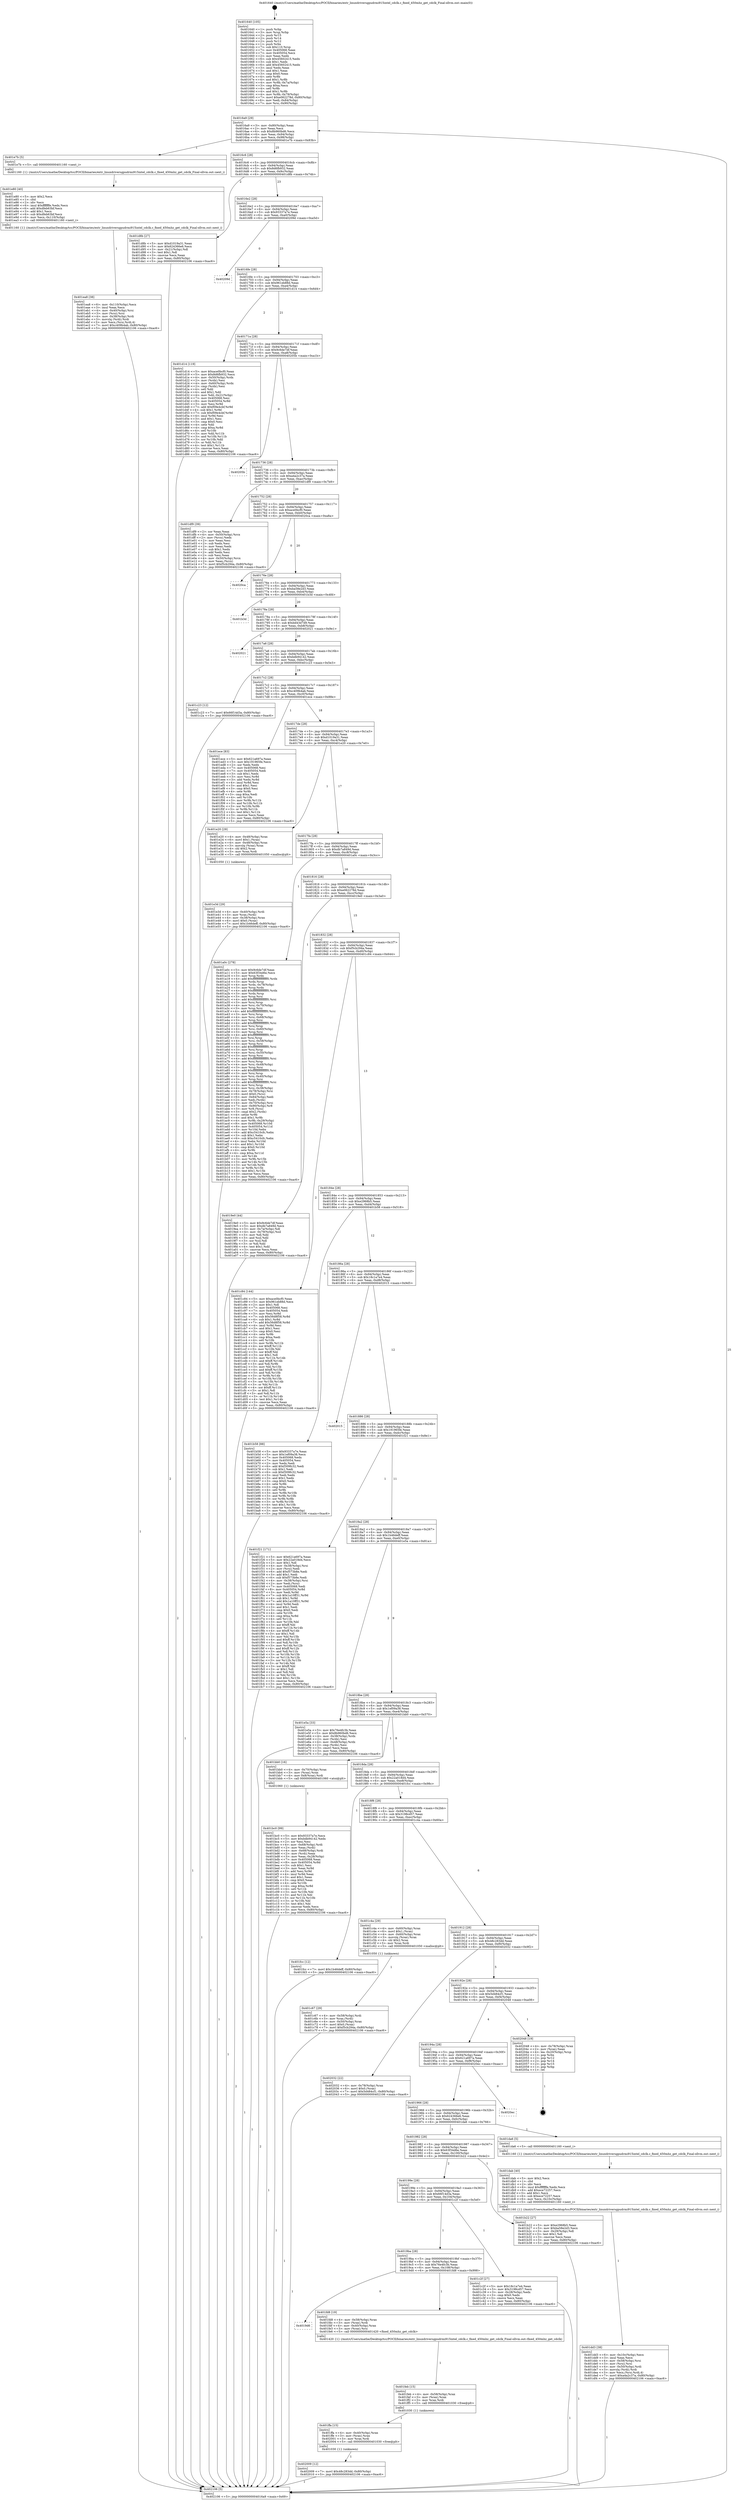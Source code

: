 digraph "0x401640" {
  label = "0x401640 (/mnt/c/Users/mathe/Desktop/tcc/POCII/binaries/extr_linuxdriversgpudrmi915intel_cdclk.c_fixed_450mhz_get_cdclk_Final-ollvm.out::main(0))"
  labelloc = "t"
  node[shape=record]

  Entry [label="",width=0.3,height=0.3,shape=circle,fillcolor=black,style=filled]
  "0x4016a9" [label="{
     0x4016a9 [29]\l
     | [instrs]\l
     &nbsp;&nbsp;0x4016a9 \<+3\>: mov -0x80(%rbp),%eax\l
     &nbsp;&nbsp;0x4016ac \<+2\>: mov %eax,%ecx\l
     &nbsp;&nbsp;0x4016ae \<+6\>: sub $0x8b960bd6,%ecx\l
     &nbsp;&nbsp;0x4016b4 \<+6\>: mov %eax,-0x94(%rbp)\l
     &nbsp;&nbsp;0x4016ba \<+6\>: mov %ecx,-0x98(%rbp)\l
     &nbsp;&nbsp;0x4016c0 \<+6\>: je 0000000000401e7b \<main+0x83b\>\l
  }"]
  "0x401e7b" [label="{
     0x401e7b [5]\l
     | [instrs]\l
     &nbsp;&nbsp;0x401e7b \<+5\>: call 0000000000401160 \<next_i\>\l
     | [calls]\l
     &nbsp;&nbsp;0x401160 \{1\} (/mnt/c/Users/mathe/Desktop/tcc/POCII/binaries/extr_linuxdriversgpudrmi915intel_cdclk.c_fixed_450mhz_get_cdclk_Final-ollvm.out::next_i)\l
  }"]
  "0x4016c6" [label="{
     0x4016c6 [28]\l
     | [instrs]\l
     &nbsp;&nbsp;0x4016c6 \<+5\>: jmp 00000000004016cb \<main+0x8b\>\l
     &nbsp;&nbsp;0x4016cb \<+6\>: mov -0x94(%rbp),%eax\l
     &nbsp;&nbsp;0x4016d1 \<+5\>: sub $0x8d6fb932,%eax\l
     &nbsp;&nbsp;0x4016d6 \<+6\>: mov %eax,-0x9c(%rbp)\l
     &nbsp;&nbsp;0x4016dc \<+6\>: je 0000000000401d8b \<main+0x74b\>\l
  }"]
  Exit [label="",width=0.3,height=0.3,shape=circle,fillcolor=black,style=filled,peripheries=2]
  "0x401d8b" [label="{
     0x401d8b [27]\l
     | [instrs]\l
     &nbsp;&nbsp;0x401d8b \<+5\>: mov $0xd1019a31,%eax\l
     &nbsp;&nbsp;0x401d90 \<+5\>: mov $0x624366e6,%ecx\l
     &nbsp;&nbsp;0x401d95 \<+3\>: mov -0x21(%rbp),%dl\l
     &nbsp;&nbsp;0x401d98 \<+3\>: test $0x1,%dl\l
     &nbsp;&nbsp;0x401d9b \<+3\>: cmovne %ecx,%eax\l
     &nbsp;&nbsp;0x401d9e \<+3\>: mov %eax,-0x80(%rbp)\l
     &nbsp;&nbsp;0x401da1 \<+5\>: jmp 0000000000402106 \<main+0xac6\>\l
  }"]
  "0x4016e2" [label="{
     0x4016e2 [28]\l
     | [instrs]\l
     &nbsp;&nbsp;0x4016e2 \<+5\>: jmp 00000000004016e7 \<main+0xa7\>\l
     &nbsp;&nbsp;0x4016e7 \<+6\>: mov -0x94(%rbp),%eax\l
     &nbsp;&nbsp;0x4016ed \<+5\>: sub $0x93337a7e,%eax\l
     &nbsp;&nbsp;0x4016f2 \<+6\>: mov %eax,-0xa0(%rbp)\l
     &nbsp;&nbsp;0x4016f8 \<+6\>: je 000000000040209d \<main+0xa5d\>\l
  }"]
  "0x402009" [label="{
     0x402009 [12]\l
     | [instrs]\l
     &nbsp;&nbsp;0x402009 \<+7\>: movl $0x48c283dd,-0x80(%rbp)\l
     &nbsp;&nbsp;0x402010 \<+5\>: jmp 0000000000402106 \<main+0xac6\>\l
  }"]
  "0x40209d" [label="{
     0x40209d\l
  }", style=dashed]
  "0x4016fe" [label="{
     0x4016fe [28]\l
     | [instrs]\l
     &nbsp;&nbsp;0x4016fe \<+5\>: jmp 0000000000401703 \<main+0xc3\>\l
     &nbsp;&nbsp;0x401703 \<+6\>: mov -0x94(%rbp),%eax\l
     &nbsp;&nbsp;0x401709 \<+5\>: sub $0x961eb88d,%eax\l
     &nbsp;&nbsp;0x40170e \<+6\>: mov %eax,-0xa4(%rbp)\l
     &nbsp;&nbsp;0x401714 \<+6\>: je 0000000000401d14 \<main+0x6d4\>\l
  }"]
  "0x401ffa" [label="{
     0x401ffa [15]\l
     | [instrs]\l
     &nbsp;&nbsp;0x401ffa \<+4\>: mov -0x40(%rbp),%rax\l
     &nbsp;&nbsp;0x401ffe \<+3\>: mov (%rax),%rax\l
     &nbsp;&nbsp;0x402001 \<+3\>: mov %rax,%rdi\l
     &nbsp;&nbsp;0x402004 \<+5\>: call 0000000000401030 \<free@plt\>\l
     | [calls]\l
     &nbsp;&nbsp;0x401030 \{1\} (unknown)\l
  }"]
  "0x401d14" [label="{
     0x401d14 [119]\l
     | [instrs]\l
     &nbsp;&nbsp;0x401d14 \<+5\>: mov $0xace0bcf0,%eax\l
     &nbsp;&nbsp;0x401d19 \<+5\>: mov $0x8d6fb932,%ecx\l
     &nbsp;&nbsp;0x401d1e \<+4\>: mov -0x50(%rbp),%rdx\l
     &nbsp;&nbsp;0x401d22 \<+2\>: mov (%rdx),%esi\l
     &nbsp;&nbsp;0x401d24 \<+4\>: mov -0x60(%rbp),%rdx\l
     &nbsp;&nbsp;0x401d28 \<+2\>: cmp (%rdx),%esi\l
     &nbsp;&nbsp;0x401d2a \<+4\>: setl %dil\l
     &nbsp;&nbsp;0x401d2e \<+4\>: and $0x1,%dil\l
     &nbsp;&nbsp;0x401d32 \<+4\>: mov %dil,-0x21(%rbp)\l
     &nbsp;&nbsp;0x401d36 \<+7\>: mov 0x405068,%esi\l
     &nbsp;&nbsp;0x401d3d \<+8\>: mov 0x405054,%r8d\l
     &nbsp;&nbsp;0x401d45 \<+3\>: mov %esi,%r9d\l
     &nbsp;&nbsp;0x401d48 \<+7\>: add $0xf09e4cbf,%r9d\l
     &nbsp;&nbsp;0x401d4f \<+4\>: sub $0x1,%r9d\l
     &nbsp;&nbsp;0x401d53 \<+7\>: sub $0xf09e4cbf,%r9d\l
     &nbsp;&nbsp;0x401d5a \<+4\>: imul %r9d,%esi\l
     &nbsp;&nbsp;0x401d5e \<+3\>: and $0x1,%esi\l
     &nbsp;&nbsp;0x401d61 \<+3\>: cmp $0x0,%esi\l
     &nbsp;&nbsp;0x401d64 \<+4\>: sete %dil\l
     &nbsp;&nbsp;0x401d68 \<+4\>: cmp $0xa,%r8d\l
     &nbsp;&nbsp;0x401d6c \<+4\>: setl %r10b\l
     &nbsp;&nbsp;0x401d70 \<+3\>: mov %dil,%r11b\l
     &nbsp;&nbsp;0x401d73 \<+3\>: and %r10b,%r11b\l
     &nbsp;&nbsp;0x401d76 \<+3\>: xor %r10b,%dil\l
     &nbsp;&nbsp;0x401d79 \<+3\>: or %dil,%r11b\l
     &nbsp;&nbsp;0x401d7c \<+4\>: test $0x1,%r11b\l
     &nbsp;&nbsp;0x401d80 \<+3\>: cmovne %ecx,%eax\l
     &nbsp;&nbsp;0x401d83 \<+3\>: mov %eax,-0x80(%rbp)\l
     &nbsp;&nbsp;0x401d86 \<+5\>: jmp 0000000000402106 \<main+0xac6\>\l
  }"]
  "0x40171a" [label="{
     0x40171a [28]\l
     | [instrs]\l
     &nbsp;&nbsp;0x40171a \<+5\>: jmp 000000000040171f \<main+0xdf\>\l
     &nbsp;&nbsp;0x40171f \<+6\>: mov -0x94(%rbp),%eax\l
     &nbsp;&nbsp;0x401725 \<+5\>: sub $0x9c6de7df,%eax\l
     &nbsp;&nbsp;0x40172a \<+6\>: mov %eax,-0xa8(%rbp)\l
     &nbsp;&nbsp;0x401730 \<+6\>: je 000000000040205b \<main+0xa1b\>\l
  }"]
  "0x401feb" [label="{
     0x401feb [15]\l
     | [instrs]\l
     &nbsp;&nbsp;0x401feb \<+4\>: mov -0x58(%rbp),%rax\l
     &nbsp;&nbsp;0x401fef \<+3\>: mov (%rax),%rax\l
     &nbsp;&nbsp;0x401ff2 \<+3\>: mov %rax,%rdi\l
     &nbsp;&nbsp;0x401ff5 \<+5\>: call 0000000000401030 \<free@plt\>\l
     | [calls]\l
     &nbsp;&nbsp;0x401030 \{1\} (unknown)\l
  }"]
  "0x40205b" [label="{
     0x40205b\l
  }", style=dashed]
  "0x401736" [label="{
     0x401736 [28]\l
     | [instrs]\l
     &nbsp;&nbsp;0x401736 \<+5\>: jmp 000000000040173b \<main+0xfb\>\l
     &nbsp;&nbsp;0x40173b \<+6\>: mov -0x94(%rbp),%eax\l
     &nbsp;&nbsp;0x401741 \<+5\>: sub $0xa4a2c37a,%eax\l
     &nbsp;&nbsp;0x401746 \<+6\>: mov %eax,-0xac(%rbp)\l
     &nbsp;&nbsp;0x40174c \<+6\>: je 0000000000401df9 \<main+0x7b9\>\l
  }"]
  "0x4019d6" [label="{
     0x4019d6\l
  }", style=dashed]
  "0x401df9" [label="{
     0x401df9 [39]\l
     | [instrs]\l
     &nbsp;&nbsp;0x401df9 \<+2\>: xor %eax,%eax\l
     &nbsp;&nbsp;0x401dfb \<+4\>: mov -0x50(%rbp),%rcx\l
     &nbsp;&nbsp;0x401dff \<+2\>: mov (%rcx),%edx\l
     &nbsp;&nbsp;0x401e01 \<+2\>: mov %eax,%esi\l
     &nbsp;&nbsp;0x401e03 \<+2\>: sub %edx,%esi\l
     &nbsp;&nbsp;0x401e05 \<+2\>: mov %eax,%edx\l
     &nbsp;&nbsp;0x401e07 \<+3\>: sub $0x1,%edx\l
     &nbsp;&nbsp;0x401e0a \<+2\>: add %edx,%esi\l
     &nbsp;&nbsp;0x401e0c \<+2\>: sub %esi,%eax\l
     &nbsp;&nbsp;0x401e0e \<+4\>: mov -0x50(%rbp),%rcx\l
     &nbsp;&nbsp;0x401e12 \<+2\>: mov %eax,(%rcx)\l
     &nbsp;&nbsp;0x401e14 \<+7\>: movl $0xf5cb294a,-0x80(%rbp)\l
     &nbsp;&nbsp;0x401e1b \<+5\>: jmp 0000000000402106 \<main+0xac6\>\l
  }"]
  "0x401752" [label="{
     0x401752 [28]\l
     | [instrs]\l
     &nbsp;&nbsp;0x401752 \<+5\>: jmp 0000000000401757 \<main+0x117\>\l
     &nbsp;&nbsp;0x401757 \<+6\>: mov -0x94(%rbp),%eax\l
     &nbsp;&nbsp;0x40175d \<+5\>: sub $0xace0bcf0,%eax\l
     &nbsp;&nbsp;0x401762 \<+6\>: mov %eax,-0xb0(%rbp)\l
     &nbsp;&nbsp;0x401768 \<+6\>: je 00000000004020ca \<main+0xa8a\>\l
  }"]
  "0x401fd8" [label="{
     0x401fd8 [19]\l
     | [instrs]\l
     &nbsp;&nbsp;0x401fd8 \<+4\>: mov -0x58(%rbp),%rax\l
     &nbsp;&nbsp;0x401fdc \<+3\>: mov (%rax),%rdi\l
     &nbsp;&nbsp;0x401fdf \<+4\>: mov -0x40(%rbp),%rax\l
     &nbsp;&nbsp;0x401fe3 \<+3\>: mov (%rax),%rsi\l
     &nbsp;&nbsp;0x401fe6 \<+5\>: call 0000000000401420 \<fixed_450mhz_get_cdclk\>\l
     | [calls]\l
     &nbsp;&nbsp;0x401420 \{1\} (/mnt/c/Users/mathe/Desktop/tcc/POCII/binaries/extr_linuxdriversgpudrmi915intel_cdclk.c_fixed_450mhz_get_cdclk_Final-ollvm.out::fixed_450mhz_get_cdclk)\l
  }"]
  "0x4020ca" [label="{
     0x4020ca\l
  }", style=dashed]
  "0x40176e" [label="{
     0x40176e [28]\l
     | [instrs]\l
     &nbsp;&nbsp;0x40176e \<+5\>: jmp 0000000000401773 \<main+0x133\>\l
     &nbsp;&nbsp;0x401773 \<+6\>: mov -0x94(%rbp),%eax\l
     &nbsp;&nbsp;0x401779 \<+5\>: sub $0xba58e2d3,%eax\l
     &nbsp;&nbsp;0x40177e \<+6\>: mov %eax,-0xb4(%rbp)\l
     &nbsp;&nbsp;0x401784 \<+6\>: je 0000000000401b3d \<main+0x4fd\>\l
  }"]
  "0x401ea8" [label="{
     0x401ea8 [38]\l
     | [instrs]\l
     &nbsp;&nbsp;0x401ea8 \<+6\>: mov -0x110(%rbp),%ecx\l
     &nbsp;&nbsp;0x401eae \<+3\>: imul %eax,%ecx\l
     &nbsp;&nbsp;0x401eb1 \<+4\>: mov -0x40(%rbp),%rsi\l
     &nbsp;&nbsp;0x401eb5 \<+3\>: mov (%rsi),%rsi\l
     &nbsp;&nbsp;0x401eb8 \<+4\>: mov -0x38(%rbp),%rdi\l
     &nbsp;&nbsp;0x401ebc \<+3\>: movslq (%rdi),%rdi\l
     &nbsp;&nbsp;0x401ebf \<+3\>: mov %ecx,(%rsi,%rdi,4)\l
     &nbsp;&nbsp;0x401ec2 \<+7\>: movl $0xc409b4ab,-0x80(%rbp)\l
     &nbsp;&nbsp;0x401ec9 \<+5\>: jmp 0000000000402106 \<main+0xac6\>\l
  }"]
  "0x401b3d" [label="{
     0x401b3d\l
  }", style=dashed]
  "0x40178a" [label="{
     0x40178a [28]\l
     | [instrs]\l
     &nbsp;&nbsp;0x40178a \<+5\>: jmp 000000000040178f \<main+0x14f\>\l
     &nbsp;&nbsp;0x40178f \<+6\>: mov -0x94(%rbp),%eax\l
     &nbsp;&nbsp;0x401795 \<+5\>: sub $0xbd43d7d9,%eax\l
     &nbsp;&nbsp;0x40179a \<+6\>: mov %eax,-0xb8(%rbp)\l
     &nbsp;&nbsp;0x4017a0 \<+6\>: je 0000000000402021 \<main+0x9e1\>\l
  }"]
  "0x401e80" [label="{
     0x401e80 [40]\l
     | [instrs]\l
     &nbsp;&nbsp;0x401e80 \<+5\>: mov $0x2,%ecx\l
     &nbsp;&nbsp;0x401e85 \<+1\>: cltd\l
     &nbsp;&nbsp;0x401e86 \<+2\>: idiv %ecx\l
     &nbsp;&nbsp;0x401e88 \<+6\>: imul $0xfffffffe,%edx,%ecx\l
     &nbsp;&nbsp;0x401e8e \<+6\>: add $0xdfeb63bf,%ecx\l
     &nbsp;&nbsp;0x401e94 \<+3\>: add $0x1,%ecx\l
     &nbsp;&nbsp;0x401e97 \<+6\>: sub $0xdfeb63bf,%ecx\l
     &nbsp;&nbsp;0x401e9d \<+6\>: mov %ecx,-0x110(%rbp)\l
     &nbsp;&nbsp;0x401ea3 \<+5\>: call 0000000000401160 \<next_i\>\l
     | [calls]\l
     &nbsp;&nbsp;0x401160 \{1\} (/mnt/c/Users/mathe/Desktop/tcc/POCII/binaries/extr_linuxdriversgpudrmi915intel_cdclk.c_fixed_450mhz_get_cdclk_Final-ollvm.out::next_i)\l
  }"]
  "0x402021" [label="{
     0x402021\l
  }", style=dashed]
  "0x4017a6" [label="{
     0x4017a6 [28]\l
     | [instrs]\l
     &nbsp;&nbsp;0x4017a6 \<+5\>: jmp 00000000004017ab \<main+0x16b\>\l
     &nbsp;&nbsp;0x4017ab \<+6\>: mov -0x94(%rbp),%eax\l
     &nbsp;&nbsp;0x4017b1 \<+5\>: sub $0xbdb94142,%eax\l
     &nbsp;&nbsp;0x4017b6 \<+6\>: mov %eax,-0xbc(%rbp)\l
     &nbsp;&nbsp;0x4017bc \<+6\>: je 0000000000401c23 \<main+0x5e3\>\l
  }"]
  "0x401e3d" [label="{
     0x401e3d [29]\l
     | [instrs]\l
     &nbsp;&nbsp;0x401e3d \<+4\>: mov -0x40(%rbp),%rdi\l
     &nbsp;&nbsp;0x401e41 \<+3\>: mov %rax,(%rdi)\l
     &nbsp;&nbsp;0x401e44 \<+4\>: mov -0x38(%rbp),%rax\l
     &nbsp;&nbsp;0x401e48 \<+6\>: movl $0x0,(%rax)\l
     &nbsp;&nbsp;0x401e4e \<+7\>: movl $0x1b46deff,-0x80(%rbp)\l
     &nbsp;&nbsp;0x401e55 \<+5\>: jmp 0000000000402106 \<main+0xac6\>\l
  }"]
  "0x401c23" [label="{
     0x401c23 [12]\l
     | [instrs]\l
     &nbsp;&nbsp;0x401c23 \<+7\>: movl $0x66f14d3a,-0x80(%rbp)\l
     &nbsp;&nbsp;0x401c2a \<+5\>: jmp 0000000000402106 \<main+0xac6\>\l
  }"]
  "0x4017c2" [label="{
     0x4017c2 [28]\l
     | [instrs]\l
     &nbsp;&nbsp;0x4017c2 \<+5\>: jmp 00000000004017c7 \<main+0x187\>\l
     &nbsp;&nbsp;0x4017c7 \<+6\>: mov -0x94(%rbp),%eax\l
     &nbsp;&nbsp;0x4017cd \<+5\>: sub $0xc409b4ab,%eax\l
     &nbsp;&nbsp;0x4017d2 \<+6\>: mov %eax,-0xc0(%rbp)\l
     &nbsp;&nbsp;0x4017d8 \<+6\>: je 0000000000401ece \<main+0x88e\>\l
  }"]
  "0x401dd3" [label="{
     0x401dd3 [38]\l
     | [instrs]\l
     &nbsp;&nbsp;0x401dd3 \<+6\>: mov -0x10c(%rbp),%ecx\l
     &nbsp;&nbsp;0x401dd9 \<+3\>: imul %eax,%ecx\l
     &nbsp;&nbsp;0x401ddc \<+4\>: mov -0x58(%rbp),%rsi\l
     &nbsp;&nbsp;0x401de0 \<+3\>: mov (%rsi),%rsi\l
     &nbsp;&nbsp;0x401de3 \<+4\>: mov -0x50(%rbp),%rdi\l
     &nbsp;&nbsp;0x401de7 \<+3\>: movslq (%rdi),%rdi\l
     &nbsp;&nbsp;0x401dea \<+3\>: mov %ecx,(%rsi,%rdi,4)\l
     &nbsp;&nbsp;0x401ded \<+7\>: movl $0xa4a2c37a,-0x80(%rbp)\l
     &nbsp;&nbsp;0x401df4 \<+5\>: jmp 0000000000402106 \<main+0xac6\>\l
  }"]
  "0x401ece" [label="{
     0x401ece [83]\l
     | [instrs]\l
     &nbsp;&nbsp;0x401ece \<+5\>: mov $0x621a697a,%eax\l
     &nbsp;&nbsp;0x401ed3 \<+5\>: mov $0x191965fe,%ecx\l
     &nbsp;&nbsp;0x401ed8 \<+2\>: xor %edx,%edx\l
     &nbsp;&nbsp;0x401eda \<+7\>: mov 0x405068,%esi\l
     &nbsp;&nbsp;0x401ee1 \<+7\>: mov 0x405054,%edi\l
     &nbsp;&nbsp;0x401ee8 \<+3\>: sub $0x1,%edx\l
     &nbsp;&nbsp;0x401eeb \<+3\>: mov %esi,%r8d\l
     &nbsp;&nbsp;0x401eee \<+3\>: add %edx,%r8d\l
     &nbsp;&nbsp;0x401ef1 \<+4\>: imul %r8d,%esi\l
     &nbsp;&nbsp;0x401ef5 \<+3\>: and $0x1,%esi\l
     &nbsp;&nbsp;0x401ef8 \<+3\>: cmp $0x0,%esi\l
     &nbsp;&nbsp;0x401efb \<+4\>: sete %r9b\l
     &nbsp;&nbsp;0x401eff \<+3\>: cmp $0xa,%edi\l
     &nbsp;&nbsp;0x401f02 \<+4\>: setl %r10b\l
     &nbsp;&nbsp;0x401f06 \<+3\>: mov %r9b,%r11b\l
     &nbsp;&nbsp;0x401f09 \<+3\>: and %r10b,%r11b\l
     &nbsp;&nbsp;0x401f0c \<+3\>: xor %r10b,%r9b\l
     &nbsp;&nbsp;0x401f0f \<+3\>: or %r9b,%r11b\l
     &nbsp;&nbsp;0x401f12 \<+4\>: test $0x1,%r11b\l
     &nbsp;&nbsp;0x401f16 \<+3\>: cmovne %ecx,%eax\l
     &nbsp;&nbsp;0x401f19 \<+3\>: mov %eax,-0x80(%rbp)\l
     &nbsp;&nbsp;0x401f1c \<+5\>: jmp 0000000000402106 \<main+0xac6\>\l
  }"]
  "0x4017de" [label="{
     0x4017de [28]\l
     | [instrs]\l
     &nbsp;&nbsp;0x4017de \<+5\>: jmp 00000000004017e3 \<main+0x1a3\>\l
     &nbsp;&nbsp;0x4017e3 \<+6\>: mov -0x94(%rbp),%eax\l
     &nbsp;&nbsp;0x4017e9 \<+5\>: sub $0xd1019a31,%eax\l
     &nbsp;&nbsp;0x4017ee \<+6\>: mov %eax,-0xc4(%rbp)\l
     &nbsp;&nbsp;0x4017f4 \<+6\>: je 0000000000401e20 \<main+0x7e0\>\l
  }"]
  "0x401dab" [label="{
     0x401dab [40]\l
     | [instrs]\l
     &nbsp;&nbsp;0x401dab \<+5\>: mov $0x2,%ecx\l
     &nbsp;&nbsp;0x401db0 \<+1\>: cltd\l
     &nbsp;&nbsp;0x401db1 \<+2\>: idiv %ecx\l
     &nbsp;&nbsp;0x401db3 \<+6\>: imul $0xfffffffe,%edx,%ecx\l
     &nbsp;&nbsp;0x401db9 \<+6\>: add $0xece72257,%ecx\l
     &nbsp;&nbsp;0x401dbf \<+3\>: add $0x1,%ecx\l
     &nbsp;&nbsp;0x401dc2 \<+6\>: sub $0xece72257,%ecx\l
     &nbsp;&nbsp;0x401dc8 \<+6\>: mov %ecx,-0x10c(%rbp)\l
     &nbsp;&nbsp;0x401dce \<+5\>: call 0000000000401160 \<next_i\>\l
     | [calls]\l
     &nbsp;&nbsp;0x401160 \{1\} (/mnt/c/Users/mathe/Desktop/tcc/POCII/binaries/extr_linuxdriversgpudrmi915intel_cdclk.c_fixed_450mhz_get_cdclk_Final-ollvm.out::next_i)\l
  }"]
  "0x401e20" [label="{
     0x401e20 [29]\l
     | [instrs]\l
     &nbsp;&nbsp;0x401e20 \<+4\>: mov -0x48(%rbp),%rax\l
     &nbsp;&nbsp;0x401e24 \<+6\>: movl $0x1,(%rax)\l
     &nbsp;&nbsp;0x401e2a \<+4\>: mov -0x48(%rbp),%rax\l
     &nbsp;&nbsp;0x401e2e \<+3\>: movslq (%rax),%rax\l
     &nbsp;&nbsp;0x401e31 \<+4\>: shl $0x2,%rax\l
     &nbsp;&nbsp;0x401e35 \<+3\>: mov %rax,%rdi\l
     &nbsp;&nbsp;0x401e38 \<+5\>: call 0000000000401050 \<malloc@plt\>\l
     | [calls]\l
     &nbsp;&nbsp;0x401050 \{1\} (unknown)\l
  }"]
  "0x4017fa" [label="{
     0x4017fa [28]\l
     | [instrs]\l
     &nbsp;&nbsp;0x4017fa \<+5\>: jmp 00000000004017ff \<main+0x1bf\>\l
     &nbsp;&nbsp;0x4017ff \<+6\>: mov -0x94(%rbp),%eax\l
     &nbsp;&nbsp;0x401805 \<+5\>: sub $0xdb7a849d,%eax\l
     &nbsp;&nbsp;0x40180a \<+6\>: mov %eax,-0xc8(%rbp)\l
     &nbsp;&nbsp;0x401810 \<+6\>: je 0000000000401a0c \<main+0x3cc\>\l
  }"]
  "0x401c67" [label="{
     0x401c67 [29]\l
     | [instrs]\l
     &nbsp;&nbsp;0x401c67 \<+4\>: mov -0x58(%rbp),%rdi\l
     &nbsp;&nbsp;0x401c6b \<+3\>: mov %rax,(%rdi)\l
     &nbsp;&nbsp;0x401c6e \<+4\>: mov -0x50(%rbp),%rax\l
     &nbsp;&nbsp;0x401c72 \<+6\>: movl $0x0,(%rax)\l
     &nbsp;&nbsp;0x401c78 \<+7\>: movl $0xf5cb294a,-0x80(%rbp)\l
     &nbsp;&nbsp;0x401c7f \<+5\>: jmp 0000000000402106 \<main+0xac6\>\l
  }"]
  "0x401a0c" [label="{
     0x401a0c [278]\l
     | [instrs]\l
     &nbsp;&nbsp;0x401a0c \<+5\>: mov $0x9c6de7df,%eax\l
     &nbsp;&nbsp;0x401a11 \<+5\>: mov $0x63f34d6e,%ecx\l
     &nbsp;&nbsp;0x401a16 \<+3\>: mov %rsp,%rdx\l
     &nbsp;&nbsp;0x401a19 \<+4\>: add $0xfffffffffffffff0,%rdx\l
     &nbsp;&nbsp;0x401a1d \<+3\>: mov %rdx,%rsp\l
     &nbsp;&nbsp;0x401a20 \<+4\>: mov %rdx,-0x78(%rbp)\l
     &nbsp;&nbsp;0x401a24 \<+3\>: mov %rsp,%rdx\l
     &nbsp;&nbsp;0x401a27 \<+4\>: add $0xfffffffffffffff0,%rdx\l
     &nbsp;&nbsp;0x401a2b \<+3\>: mov %rdx,%rsp\l
     &nbsp;&nbsp;0x401a2e \<+3\>: mov %rsp,%rsi\l
     &nbsp;&nbsp;0x401a31 \<+4\>: add $0xfffffffffffffff0,%rsi\l
     &nbsp;&nbsp;0x401a35 \<+3\>: mov %rsi,%rsp\l
     &nbsp;&nbsp;0x401a38 \<+4\>: mov %rsi,-0x70(%rbp)\l
     &nbsp;&nbsp;0x401a3c \<+3\>: mov %rsp,%rsi\l
     &nbsp;&nbsp;0x401a3f \<+4\>: add $0xfffffffffffffff0,%rsi\l
     &nbsp;&nbsp;0x401a43 \<+3\>: mov %rsi,%rsp\l
     &nbsp;&nbsp;0x401a46 \<+4\>: mov %rsi,-0x68(%rbp)\l
     &nbsp;&nbsp;0x401a4a \<+3\>: mov %rsp,%rsi\l
     &nbsp;&nbsp;0x401a4d \<+4\>: add $0xfffffffffffffff0,%rsi\l
     &nbsp;&nbsp;0x401a51 \<+3\>: mov %rsi,%rsp\l
     &nbsp;&nbsp;0x401a54 \<+4\>: mov %rsi,-0x60(%rbp)\l
     &nbsp;&nbsp;0x401a58 \<+3\>: mov %rsp,%rsi\l
     &nbsp;&nbsp;0x401a5b \<+4\>: add $0xfffffffffffffff0,%rsi\l
     &nbsp;&nbsp;0x401a5f \<+3\>: mov %rsi,%rsp\l
     &nbsp;&nbsp;0x401a62 \<+4\>: mov %rsi,-0x58(%rbp)\l
     &nbsp;&nbsp;0x401a66 \<+3\>: mov %rsp,%rsi\l
     &nbsp;&nbsp;0x401a69 \<+4\>: add $0xfffffffffffffff0,%rsi\l
     &nbsp;&nbsp;0x401a6d \<+3\>: mov %rsi,%rsp\l
     &nbsp;&nbsp;0x401a70 \<+4\>: mov %rsi,-0x50(%rbp)\l
     &nbsp;&nbsp;0x401a74 \<+3\>: mov %rsp,%rsi\l
     &nbsp;&nbsp;0x401a77 \<+4\>: add $0xfffffffffffffff0,%rsi\l
     &nbsp;&nbsp;0x401a7b \<+3\>: mov %rsi,%rsp\l
     &nbsp;&nbsp;0x401a7e \<+4\>: mov %rsi,-0x48(%rbp)\l
     &nbsp;&nbsp;0x401a82 \<+3\>: mov %rsp,%rsi\l
     &nbsp;&nbsp;0x401a85 \<+4\>: add $0xfffffffffffffff0,%rsi\l
     &nbsp;&nbsp;0x401a89 \<+3\>: mov %rsi,%rsp\l
     &nbsp;&nbsp;0x401a8c \<+4\>: mov %rsi,-0x40(%rbp)\l
     &nbsp;&nbsp;0x401a90 \<+3\>: mov %rsp,%rsi\l
     &nbsp;&nbsp;0x401a93 \<+4\>: add $0xfffffffffffffff0,%rsi\l
     &nbsp;&nbsp;0x401a97 \<+3\>: mov %rsi,%rsp\l
     &nbsp;&nbsp;0x401a9a \<+4\>: mov %rsi,-0x38(%rbp)\l
     &nbsp;&nbsp;0x401a9e \<+4\>: mov -0x78(%rbp),%rsi\l
     &nbsp;&nbsp;0x401aa2 \<+6\>: movl $0x0,(%rsi)\l
     &nbsp;&nbsp;0x401aa8 \<+6\>: mov -0x84(%rbp),%edi\l
     &nbsp;&nbsp;0x401aae \<+2\>: mov %edi,(%rdx)\l
     &nbsp;&nbsp;0x401ab0 \<+4\>: mov -0x70(%rbp),%rsi\l
     &nbsp;&nbsp;0x401ab4 \<+7\>: mov -0x90(%rbp),%r8\l
     &nbsp;&nbsp;0x401abb \<+3\>: mov %r8,(%rsi)\l
     &nbsp;&nbsp;0x401abe \<+3\>: cmpl $0x2,(%rdx)\l
     &nbsp;&nbsp;0x401ac1 \<+4\>: setne %r9b\l
     &nbsp;&nbsp;0x401ac5 \<+4\>: and $0x1,%r9b\l
     &nbsp;&nbsp;0x401ac9 \<+4\>: mov %r9b,-0x29(%rbp)\l
     &nbsp;&nbsp;0x401acd \<+8\>: mov 0x405068,%r10d\l
     &nbsp;&nbsp;0x401ad5 \<+8\>: mov 0x405054,%r11d\l
     &nbsp;&nbsp;0x401add \<+3\>: mov %r10d,%ebx\l
     &nbsp;&nbsp;0x401ae0 \<+6\>: add $0xc5410cfc,%ebx\l
     &nbsp;&nbsp;0x401ae6 \<+3\>: sub $0x1,%ebx\l
     &nbsp;&nbsp;0x401ae9 \<+6\>: sub $0xc5410cfc,%ebx\l
     &nbsp;&nbsp;0x401aef \<+4\>: imul %ebx,%r10d\l
     &nbsp;&nbsp;0x401af3 \<+4\>: and $0x1,%r10d\l
     &nbsp;&nbsp;0x401af7 \<+4\>: cmp $0x0,%r10d\l
     &nbsp;&nbsp;0x401afb \<+4\>: sete %r9b\l
     &nbsp;&nbsp;0x401aff \<+4\>: cmp $0xa,%r11d\l
     &nbsp;&nbsp;0x401b03 \<+4\>: setl %r14b\l
     &nbsp;&nbsp;0x401b07 \<+3\>: mov %r9b,%r15b\l
     &nbsp;&nbsp;0x401b0a \<+3\>: and %r14b,%r15b\l
     &nbsp;&nbsp;0x401b0d \<+3\>: xor %r14b,%r9b\l
     &nbsp;&nbsp;0x401b10 \<+3\>: or %r9b,%r15b\l
     &nbsp;&nbsp;0x401b13 \<+4\>: test $0x1,%r15b\l
     &nbsp;&nbsp;0x401b17 \<+3\>: cmovne %ecx,%eax\l
     &nbsp;&nbsp;0x401b1a \<+3\>: mov %eax,-0x80(%rbp)\l
     &nbsp;&nbsp;0x401b1d \<+5\>: jmp 0000000000402106 \<main+0xac6\>\l
  }"]
  "0x401816" [label="{
     0x401816 [28]\l
     | [instrs]\l
     &nbsp;&nbsp;0x401816 \<+5\>: jmp 000000000040181b \<main+0x1db\>\l
     &nbsp;&nbsp;0x40181b \<+6\>: mov -0x94(%rbp),%eax\l
     &nbsp;&nbsp;0x401821 \<+5\>: sub $0xe062278d,%eax\l
     &nbsp;&nbsp;0x401826 \<+6\>: mov %eax,-0xcc(%rbp)\l
     &nbsp;&nbsp;0x40182c \<+6\>: je 00000000004019e0 \<main+0x3a0\>\l
  }"]
  "0x4019ba" [label="{
     0x4019ba [28]\l
     | [instrs]\l
     &nbsp;&nbsp;0x4019ba \<+5\>: jmp 00000000004019bf \<main+0x37f\>\l
     &nbsp;&nbsp;0x4019bf \<+6\>: mov -0x94(%rbp),%eax\l
     &nbsp;&nbsp;0x4019c5 \<+5\>: sub $0x76e4fc3b,%eax\l
     &nbsp;&nbsp;0x4019ca \<+6\>: mov %eax,-0x108(%rbp)\l
     &nbsp;&nbsp;0x4019d0 \<+6\>: je 0000000000401fd8 \<main+0x998\>\l
  }"]
  "0x4019e0" [label="{
     0x4019e0 [44]\l
     | [instrs]\l
     &nbsp;&nbsp;0x4019e0 \<+5\>: mov $0x9c6de7df,%eax\l
     &nbsp;&nbsp;0x4019e5 \<+5\>: mov $0xdb7a849d,%ecx\l
     &nbsp;&nbsp;0x4019ea \<+3\>: mov -0x7a(%rbp),%dl\l
     &nbsp;&nbsp;0x4019ed \<+4\>: mov -0x79(%rbp),%sil\l
     &nbsp;&nbsp;0x4019f1 \<+3\>: mov %dl,%dil\l
     &nbsp;&nbsp;0x4019f4 \<+3\>: and %sil,%dil\l
     &nbsp;&nbsp;0x4019f7 \<+3\>: xor %sil,%dl\l
     &nbsp;&nbsp;0x4019fa \<+3\>: or %dl,%dil\l
     &nbsp;&nbsp;0x4019fd \<+4\>: test $0x1,%dil\l
     &nbsp;&nbsp;0x401a01 \<+3\>: cmovne %ecx,%eax\l
     &nbsp;&nbsp;0x401a04 \<+3\>: mov %eax,-0x80(%rbp)\l
     &nbsp;&nbsp;0x401a07 \<+5\>: jmp 0000000000402106 \<main+0xac6\>\l
  }"]
  "0x401832" [label="{
     0x401832 [28]\l
     | [instrs]\l
     &nbsp;&nbsp;0x401832 \<+5\>: jmp 0000000000401837 \<main+0x1f7\>\l
     &nbsp;&nbsp;0x401837 \<+6\>: mov -0x94(%rbp),%eax\l
     &nbsp;&nbsp;0x40183d \<+5\>: sub $0xf5cb294a,%eax\l
     &nbsp;&nbsp;0x401842 \<+6\>: mov %eax,-0xd0(%rbp)\l
     &nbsp;&nbsp;0x401848 \<+6\>: je 0000000000401c84 \<main+0x644\>\l
  }"]
  "0x402106" [label="{
     0x402106 [5]\l
     | [instrs]\l
     &nbsp;&nbsp;0x402106 \<+5\>: jmp 00000000004016a9 \<main+0x69\>\l
  }"]
  "0x401640" [label="{
     0x401640 [105]\l
     | [instrs]\l
     &nbsp;&nbsp;0x401640 \<+1\>: push %rbp\l
     &nbsp;&nbsp;0x401641 \<+3\>: mov %rsp,%rbp\l
     &nbsp;&nbsp;0x401644 \<+2\>: push %r15\l
     &nbsp;&nbsp;0x401646 \<+2\>: push %r14\l
     &nbsp;&nbsp;0x401648 \<+2\>: push %r12\l
     &nbsp;&nbsp;0x40164a \<+1\>: push %rbx\l
     &nbsp;&nbsp;0x40164b \<+7\>: sub $0x110,%rsp\l
     &nbsp;&nbsp;0x401652 \<+7\>: mov 0x405068,%eax\l
     &nbsp;&nbsp;0x401659 \<+7\>: mov 0x405054,%ecx\l
     &nbsp;&nbsp;0x401660 \<+2\>: mov %eax,%edx\l
     &nbsp;&nbsp;0x401662 \<+6\>: sub $0x45602415,%edx\l
     &nbsp;&nbsp;0x401668 \<+3\>: sub $0x1,%edx\l
     &nbsp;&nbsp;0x40166b \<+6\>: add $0x45602415,%edx\l
     &nbsp;&nbsp;0x401671 \<+3\>: imul %edx,%eax\l
     &nbsp;&nbsp;0x401674 \<+3\>: and $0x1,%eax\l
     &nbsp;&nbsp;0x401677 \<+3\>: cmp $0x0,%eax\l
     &nbsp;&nbsp;0x40167a \<+4\>: sete %r8b\l
     &nbsp;&nbsp;0x40167e \<+4\>: and $0x1,%r8b\l
     &nbsp;&nbsp;0x401682 \<+4\>: mov %r8b,-0x7a(%rbp)\l
     &nbsp;&nbsp;0x401686 \<+3\>: cmp $0xa,%ecx\l
     &nbsp;&nbsp;0x401689 \<+4\>: setl %r8b\l
     &nbsp;&nbsp;0x40168d \<+4\>: and $0x1,%r8b\l
     &nbsp;&nbsp;0x401691 \<+4\>: mov %r8b,-0x79(%rbp)\l
     &nbsp;&nbsp;0x401695 \<+7\>: movl $0xe062278d,-0x80(%rbp)\l
     &nbsp;&nbsp;0x40169c \<+6\>: mov %edi,-0x84(%rbp)\l
     &nbsp;&nbsp;0x4016a2 \<+7\>: mov %rsi,-0x90(%rbp)\l
  }"]
  "0x401c2f" [label="{
     0x401c2f [27]\l
     | [instrs]\l
     &nbsp;&nbsp;0x401c2f \<+5\>: mov $0x18c1a7e4,%eax\l
     &nbsp;&nbsp;0x401c34 \<+5\>: mov $0x3198cd57,%ecx\l
     &nbsp;&nbsp;0x401c39 \<+3\>: mov -0x28(%rbp),%edx\l
     &nbsp;&nbsp;0x401c3c \<+3\>: cmp $0x0,%edx\l
     &nbsp;&nbsp;0x401c3f \<+3\>: cmove %ecx,%eax\l
     &nbsp;&nbsp;0x401c42 \<+3\>: mov %eax,-0x80(%rbp)\l
     &nbsp;&nbsp;0x401c45 \<+5\>: jmp 0000000000402106 \<main+0xac6\>\l
  }"]
  "0x401bc0" [label="{
     0x401bc0 [99]\l
     | [instrs]\l
     &nbsp;&nbsp;0x401bc0 \<+5\>: mov $0x93337a7e,%ecx\l
     &nbsp;&nbsp;0x401bc5 \<+5\>: mov $0xbdb94142,%edx\l
     &nbsp;&nbsp;0x401bca \<+2\>: xor %esi,%esi\l
     &nbsp;&nbsp;0x401bcc \<+4\>: mov -0x68(%rbp),%rdi\l
     &nbsp;&nbsp;0x401bd0 \<+2\>: mov %eax,(%rdi)\l
     &nbsp;&nbsp;0x401bd2 \<+4\>: mov -0x68(%rbp),%rdi\l
     &nbsp;&nbsp;0x401bd6 \<+2\>: mov (%rdi),%eax\l
     &nbsp;&nbsp;0x401bd8 \<+3\>: mov %eax,-0x28(%rbp)\l
     &nbsp;&nbsp;0x401bdb \<+7\>: mov 0x405068,%eax\l
     &nbsp;&nbsp;0x401be2 \<+8\>: mov 0x405054,%r8d\l
     &nbsp;&nbsp;0x401bea \<+3\>: sub $0x1,%esi\l
     &nbsp;&nbsp;0x401bed \<+3\>: mov %eax,%r9d\l
     &nbsp;&nbsp;0x401bf0 \<+3\>: add %esi,%r9d\l
     &nbsp;&nbsp;0x401bf3 \<+4\>: imul %r9d,%eax\l
     &nbsp;&nbsp;0x401bf7 \<+3\>: and $0x1,%eax\l
     &nbsp;&nbsp;0x401bfa \<+3\>: cmp $0x0,%eax\l
     &nbsp;&nbsp;0x401bfd \<+4\>: sete %r10b\l
     &nbsp;&nbsp;0x401c01 \<+4\>: cmp $0xa,%r8d\l
     &nbsp;&nbsp;0x401c05 \<+4\>: setl %r11b\l
     &nbsp;&nbsp;0x401c09 \<+3\>: mov %r10b,%bl\l
     &nbsp;&nbsp;0x401c0c \<+3\>: and %r11b,%bl\l
     &nbsp;&nbsp;0x401c0f \<+3\>: xor %r11b,%r10b\l
     &nbsp;&nbsp;0x401c12 \<+3\>: or %r10b,%bl\l
     &nbsp;&nbsp;0x401c15 \<+3\>: test $0x1,%bl\l
     &nbsp;&nbsp;0x401c18 \<+3\>: cmovne %edx,%ecx\l
     &nbsp;&nbsp;0x401c1b \<+3\>: mov %ecx,-0x80(%rbp)\l
     &nbsp;&nbsp;0x401c1e \<+5\>: jmp 0000000000402106 \<main+0xac6\>\l
  }"]
  "0x401c84" [label="{
     0x401c84 [144]\l
     | [instrs]\l
     &nbsp;&nbsp;0x401c84 \<+5\>: mov $0xace0bcf0,%eax\l
     &nbsp;&nbsp;0x401c89 \<+5\>: mov $0x961eb88d,%ecx\l
     &nbsp;&nbsp;0x401c8e \<+2\>: mov $0x1,%dl\l
     &nbsp;&nbsp;0x401c90 \<+7\>: mov 0x405068,%esi\l
     &nbsp;&nbsp;0x401c97 \<+7\>: mov 0x405054,%edi\l
     &nbsp;&nbsp;0x401c9e \<+3\>: mov %esi,%r8d\l
     &nbsp;&nbsp;0x401ca1 \<+7\>: sub $0x56d8f58,%r8d\l
     &nbsp;&nbsp;0x401ca8 \<+4\>: sub $0x1,%r8d\l
     &nbsp;&nbsp;0x401cac \<+7\>: add $0x56d8f58,%r8d\l
     &nbsp;&nbsp;0x401cb3 \<+4\>: imul %r8d,%esi\l
     &nbsp;&nbsp;0x401cb7 \<+3\>: and $0x1,%esi\l
     &nbsp;&nbsp;0x401cba \<+3\>: cmp $0x0,%esi\l
     &nbsp;&nbsp;0x401cbd \<+4\>: sete %r9b\l
     &nbsp;&nbsp;0x401cc1 \<+3\>: cmp $0xa,%edi\l
     &nbsp;&nbsp;0x401cc4 \<+4\>: setl %r10b\l
     &nbsp;&nbsp;0x401cc8 \<+3\>: mov %r9b,%r11b\l
     &nbsp;&nbsp;0x401ccb \<+4\>: xor $0xff,%r11b\l
     &nbsp;&nbsp;0x401ccf \<+3\>: mov %r10b,%bl\l
     &nbsp;&nbsp;0x401cd2 \<+3\>: xor $0xff,%bl\l
     &nbsp;&nbsp;0x401cd5 \<+3\>: xor $0x1,%dl\l
     &nbsp;&nbsp;0x401cd8 \<+3\>: mov %r11b,%r14b\l
     &nbsp;&nbsp;0x401cdb \<+4\>: and $0xff,%r14b\l
     &nbsp;&nbsp;0x401cdf \<+3\>: and %dl,%r9b\l
     &nbsp;&nbsp;0x401ce2 \<+3\>: mov %bl,%r15b\l
     &nbsp;&nbsp;0x401ce5 \<+4\>: and $0xff,%r15b\l
     &nbsp;&nbsp;0x401ce9 \<+3\>: and %dl,%r10b\l
     &nbsp;&nbsp;0x401cec \<+3\>: or %r9b,%r14b\l
     &nbsp;&nbsp;0x401cef \<+3\>: or %r10b,%r15b\l
     &nbsp;&nbsp;0x401cf2 \<+3\>: xor %r15b,%r14b\l
     &nbsp;&nbsp;0x401cf5 \<+3\>: or %bl,%r11b\l
     &nbsp;&nbsp;0x401cf8 \<+4\>: xor $0xff,%r11b\l
     &nbsp;&nbsp;0x401cfc \<+3\>: or $0x1,%dl\l
     &nbsp;&nbsp;0x401cff \<+3\>: and %dl,%r11b\l
     &nbsp;&nbsp;0x401d02 \<+3\>: or %r11b,%r14b\l
     &nbsp;&nbsp;0x401d05 \<+4\>: test $0x1,%r14b\l
     &nbsp;&nbsp;0x401d09 \<+3\>: cmovne %ecx,%eax\l
     &nbsp;&nbsp;0x401d0c \<+3\>: mov %eax,-0x80(%rbp)\l
     &nbsp;&nbsp;0x401d0f \<+5\>: jmp 0000000000402106 \<main+0xac6\>\l
  }"]
  "0x40184e" [label="{
     0x40184e [28]\l
     | [instrs]\l
     &nbsp;&nbsp;0x40184e \<+5\>: jmp 0000000000401853 \<main+0x213\>\l
     &nbsp;&nbsp;0x401853 \<+6\>: mov -0x94(%rbp),%eax\l
     &nbsp;&nbsp;0x401859 \<+5\>: sub $0xe2968b5,%eax\l
     &nbsp;&nbsp;0x40185e \<+6\>: mov %eax,-0xd4(%rbp)\l
     &nbsp;&nbsp;0x401864 \<+6\>: je 0000000000401b58 \<main+0x518\>\l
  }"]
  "0x40199e" [label="{
     0x40199e [28]\l
     | [instrs]\l
     &nbsp;&nbsp;0x40199e \<+5\>: jmp 00000000004019a3 \<main+0x363\>\l
     &nbsp;&nbsp;0x4019a3 \<+6\>: mov -0x94(%rbp),%eax\l
     &nbsp;&nbsp;0x4019a9 \<+5\>: sub $0x66f14d3a,%eax\l
     &nbsp;&nbsp;0x4019ae \<+6\>: mov %eax,-0x104(%rbp)\l
     &nbsp;&nbsp;0x4019b4 \<+6\>: je 0000000000401c2f \<main+0x5ef\>\l
  }"]
  "0x401b58" [label="{
     0x401b58 [88]\l
     | [instrs]\l
     &nbsp;&nbsp;0x401b58 \<+5\>: mov $0x93337a7e,%eax\l
     &nbsp;&nbsp;0x401b5d \<+5\>: mov $0x1ef09a38,%ecx\l
     &nbsp;&nbsp;0x401b62 \<+7\>: mov 0x405068,%edx\l
     &nbsp;&nbsp;0x401b69 \<+7\>: mov 0x405054,%esi\l
     &nbsp;&nbsp;0x401b70 \<+2\>: mov %edx,%edi\l
     &nbsp;&nbsp;0x401b72 \<+6\>: add $0xf309fc32,%edi\l
     &nbsp;&nbsp;0x401b78 \<+3\>: sub $0x1,%edi\l
     &nbsp;&nbsp;0x401b7b \<+6\>: sub $0xf309fc32,%edi\l
     &nbsp;&nbsp;0x401b81 \<+3\>: imul %edi,%edx\l
     &nbsp;&nbsp;0x401b84 \<+3\>: and $0x1,%edx\l
     &nbsp;&nbsp;0x401b87 \<+3\>: cmp $0x0,%edx\l
     &nbsp;&nbsp;0x401b8a \<+4\>: sete %r8b\l
     &nbsp;&nbsp;0x401b8e \<+3\>: cmp $0xa,%esi\l
     &nbsp;&nbsp;0x401b91 \<+4\>: setl %r9b\l
     &nbsp;&nbsp;0x401b95 \<+3\>: mov %r8b,%r10b\l
     &nbsp;&nbsp;0x401b98 \<+3\>: and %r9b,%r10b\l
     &nbsp;&nbsp;0x401b9b \<+3\>: xor %r9b,%r8b\l
     &nbsp;&nbsp;0x401b9e \<+3\>: or %r8b,%r10b\l
     &nbsp;&nbsp;0x401ba1 \<+4\>: test $0x1,%r10b\l
     &nbsp;&nbsp;0x401ba5 \<+3\>: cmovne %ecx,%eax\l
     &nbsp;&nbsp;0x401ba8 \<+3\>: mov %eax,-0x80(%rbp)\l
     &nbsp;&nbsp;0x401bab \<+5\>: jmp 0000000000402106 \<main+0xac6\>\l
  }"]
  "0x40186a" [label="{
     0x40186a [28]\l
     | [instrs]\l
     &nbsp;&nbsp;0x40186a \<+5\>: jmp 000000000040186f \<main+0x22f\>\l
     &nbsp;&nbsp;0x40186f \<+6\>: mov -0x94(%rbp),%eax\l
     &nbsp;&nbsp;0x401875 \<+5\>: sub $0x18c1a7e4,%eax\l
     &nbsp;&nbsp;0x40187a \<+6\>: mov %eax,-0xd8(%rbp)\l
     &nbsp;&nbsp;0x401880 \<+6\>: je 0000000000402015 \<main+0x9d5\>\l
  }"]
  "0x401b22" [label="{
     0x401b22 [27]\l
     | [instrs]\l
     &nbsp;&nbsp;0x401b22 \<+5\>: mov $0xe2968b5,%eax\l
     &nbsp;&nbsp;0x401b27 \<+5\>: mov $0xba58e2d3,%ecx\l
     &nbsp;&nbsp;0x401b2c \<+3\>: mov -0x29(%rbp),%dl\l
     &nbsp;&nbsp;0x401b2f \<+3\>: test $0x1,%dl\l
     &nbsp;&nbsp;0x401b32 \<+3\>: cmovne %ecx,%eax\l
     &nbsp;&nbsp;0x401b35 \<+3\>: mov %eax,-0x80(%rbp)\l
     &nbsp;&nbsp;0x401b38 \<+5\>: jmp 0000000000402106 \<main+0xac6\>\l
  }"]
  "0x402015" [label="{
     0x402015\l
  }", style=dashed]
  "0x401886" [label="{
     0x401886 [28]\l
     | [instrs]\l
     &nbsp;&nbsp;0x401886 \<+5\>: jmp 000000000040188b \<main+0x24b\>\l
     &nbsp;&nbsp;0x40188b \<+6\>: mov -0x94(%rbp),%eax\l
     &nbsp;&nbsp;0x401891 \<+5\>: sub $0x191965fe,%eax\l
     &nbsp;&nbsp;0x401896 \<+6\>: mov %eax,-0xdc(%rbp)\l
     &nbsp;&nbsp;0x40189c \<+6\>: je 0000000000401f21 \<main+0x8e1\>\l
  }"]
  "0x401982" [label="{
     0x401982 [28]\l
     | [instrs]\l
     &nbsp;&nbsp;0x401982 \<+5\>: jmp 0000000000401987 \<main+0x347\>\l
     &nbsp;&nbsp;0x401987 \<+6\>: mov -0x94(%rbp),%eax\l
     &nbsp;&nbsp;0x40198d \<+5\>: sub $0x63f34d6e,%eax\l
     &nbsp;&nbsp;0x401992 \<+6\>: mov %eax,-0x100(%rbp)\l
     &nbsp;&nbsp;0x401998 \<+6\>: je 0000000000401b22 \<main+0x4e2\>\l
  }"]
  "0x401f21" [label="{
     0x401f21 [171]\l
     | [instrs]\l
     &nbsp;&nbsp;0x401f21 \<+5\>: mov $0x621a697a,%eax\l
     &nbsp;&nbsp;0x401f26 \<+5\>: mov $0x22a018d4,%ecx\l
     &nbsp;&nbsp;0x401f2b \<+2\>: mov $0x1,%dl\l
     &nbsp;&nbsp;0x401f2d \<+4\>: mov -0x38(%rbp),%rsi\l
     &nbsp;&nbsp;0x401f31 \<+2\>: mov (%rsi),%edi\l
     &nbsp;&nbsp;0x401f33 \<+6\>: add $0xf573b8e,%edi\l
     &nbsp;&nbsp;0x401f39 \<+3\>: add $0x1,%edi\l
     &nbsp;&nbsp;0x401f3c \<+6\>: sub $0xf573b8e,%edi\l
     &nbsp;&nbsp;0x401f42 \<+4\>: mov -0x38(%rbp),%rsi\l
     &nbsp;&nbsp;0x401f46 \<+2\>: mov %edi,(%rsi)\l
     &nbsp;&nbsp;0x401f48 \<+7\>: mov 0x405068,%edi\l
     &nbsp;&nbsp;0x401f4f \<+8\>: mov 0x405054,%r8d\l
     &nbsp;&nbsp;0x401f57 \<+3\>: mov %edi,%r9d\l
     &nbsp;&nbsp;0x401f5a \<+7\>: sub $0x1a10ff31,%r9d\l
     &nbsp;&nbsp;0x401f61 \<+4\>: sub $0x1,%r9d\l
     &nbsp;&nbsp;0x401f65 \<+7\>: add $0x1a10ff31,%r9d\l
     &nbsp;&nbsp;0x401f6c \<+4\>: imul %r9d,%edi\l
     &nbsp;&nbsp;0x401f70 \<+3\>: and $0x1,%edi\l
     &nbsp;&nbsp;0x401f73 \<+3\>: cmp $0x0,%edi\l
     &nbsp;&nbsp;0x401f76 \<+4\>: sete %r10b\l
     &nbsp;&nbsp;0x401f7a \<+4\>: cmp $0xa,%r8d\l
     &nbsp;&nbsp;0x401f7e \<+4\>: setl %r11b\l
     &nbsp;&nbsp;0x401f82 \<+3\>: mov %r10b,%bl\l
     &nbsp;&nbsp;0x401f85 \<+3\>: xor $0xff,%bl\l
     &nbsp;&nbsp;0x401f88 \<+3\>: mov %r11b,%r14b\l
     &nbsp;&nbsp;0x401f8b \<+4\>: xor $0xff,%r14b\l
     &nbsp;&nbsp;0x401f8f \<+3\>: xor $0x1,%dl\l
     &nbsp;&nbsp;0x401f92 \<+3\>: mov %bl,%r15b\l
     &nbsp;&nbsp;0x401f95 \<+4\>: and $0xff,%r15b\l
     &nbsp;&nbsp;0x401f99 \<+3\>: and %dl,%r10b\l
     &nbsp;&nbsp;0x401f9c \<+3\>: mov %r14b,%r12b\l
     &nbsp;&nbsp;0x401f9f \<+4\>: and $0xff,%r12b\l
     &nbsp;&nbsp;0x401fa3 \<+3\>: and %dl,%r11b\l
     &nbsp;&nbsp;0x401fa6 \<+3\>: or %r10b,%r15b\l
     &nbsp;&nbsp;0x401fa9 \<+3\>: or %r11b,%r12b\l
     &nbsp;&nbsp;0x401fac \<+3\>: xor %r12b,%r15b\l
     &nbsp;&nbsp;0x401faf \<+3\>: or %r14b,%bl\l
     &nbsp;&nbsp;0x401fb2 \<+3\>: xor $0xff,%bl\l
     &nbsp;&nbsp;0x401fb5 \<+3\>: or $0x1,%dl\l
     &nbsp;&nbsp;0x401fb8 \<+2\>: and %dl,%bl\l
     &nbsp;&nbsp;0x401fba \<+3\>: or %bl,%r15b\l
     &nbsp;&nbsp;0x401fbd \<+4\>: test $0x1,%r15b\l
     &nbsp;&nbsp;0x401fc1 \<+3\>: cmovne %ecx,%eax\l
     &nbsp;&nbsp;0x401fc4 \<+3\>: mov %eax,-0x80(%rbp)\l
     &nbsp;&nbsp;0x401fc7 \<+5\>: jmp 0000000000402106 \<main+0xac6\>\l
  }"]
  "0x4018a2" [label="{
     0x4018a2 [28]\l
     | [instrs]\l
     &nbsp;&nbsp;0x4018a2 \<+5\>: jmp 00000000004018a7 \<main+0x267\>\l
     &nbsp;&nbsp;0x4018a7 \<+6\>: mov -0x94(%rbp),%eax\l
     &nbsp;&nbsp;0x4018ad \<+5\>: sub $0x1b46deff,%eax\l
     &nbsp;&nbsp;0x4018b2 \<+6\>: mov %eax,-0xe0(%rbp)\l
     &nbsp;&nbsp;0x4018b8 \<+6\>: je 0000000000401e5a \<main+0x81a\>\l
  }"]
  "0x401da6" [label="{
     0x401da6 [5]\l
     | [instrs]\l
     &nbsp;&nbsp;0x401da6 \<+5\>: call 0000000000401160 \<next_i\>\l
     | [calls]\l
     &nbsp;&nbsp;0x401160 \{1\} (/mnt/c/Users/mathe/Desktop/tcc/POCII/binaries/extr_linuxdriversgpudrmi915intel_cdclk.c_fixed_450mhz_get_cdclk_Final-ollvm.out::next_i)\l
  }"]
  "0x401e5a" [label="{
     0x401e5a [33]\l
     | [instrs]\l
     &nbsp;&nbsp;0x401e5a \<+5\>: mov $0x76e4fc3b,%eax\l
     &nbsp;&nbsp;0x401e5f \<+5\>: mov $0x8b960bd6,%ecx\l
     &nbsp;&nbsp;0x401e64 \<+4\>: mov -0x38(%rbp),%rdx\l
     &nbsp;&nbsp;0x401e68 \<+2\>: mov (%rdx),%esi\l
     &nbsp;&nbsp;0x401e6a \<+4\>: mov -0x48(%rbp),%rdx\l
     &nbsp;&nbsp;0x401e6e \<+2\>: cmp (%rdx),%esi\l
     &nbsp;&nbsp;0x401e70 \<+3\>: cmovl %ecx,%eax\l
     &nbsp;&nbsp;0x401e73 \<+3\>: mov %eax,-0x80(%rbp)\l
     &nbsp;&nbsp;0x401e76 \<+5\>: jmp 0000000000402106 \<main+0xac6\>\l
  }"]
  "0x4018be" [label="{
     0x4018be [28]\l
     | [instrs]\l
     &nbsp;&nbsp;0x4018be \<+5\>: jmp 00000000004018c3 \<main+0x283\>\l
     &nbsp;&nbsp;0x4018c3 \<+6\>: mov -0x94(%rbp),%eax\l
     &nbsp;&nbsp;0x4018c9 \<+5\>: sub $0x1ef09a38,%eax\l
     &nbsp;&nbsp;0x4018ce \<+6\>: mov %eax,-0xe4(%rbp)\l
     &nbsp;&nbsp;0x4018d4 \<+6\>: je 0000000000401bb0 \<main+0x570\>\l
  }"]
  "0x401966" [label="{
     0x401966 [28]\l
     | [instrs]\l
     &nbsp;&nbsp;0x401966 \<+5\>: jmp 000000000040196b \<main+0x32b\>\l
     &nbsp;&nbsp;0x40196b \<+6\>: mov -0x94(%rbp),%eax\l
     &nbsp;&nbsp;0x401971 \<+5\>: sub $0x624366e6,%eax\l
     &nbsp;&nbsp;0x401976 \<+6\>: mov %eax,-0xfc(%rbp)\l
     &nbsp;&nbsp;0x40197c \<+6\>: je 0000000000401da6 \<main+0x766\>\l
  }"]
  "0x401bb0" [label="{
     0x401bb0 [16]\l
     | [instrs]\l
     &nbsp;&nbsp;0x401bb0 \<+4\>: mov -0x70(%rbp),%rax\l
     &nbsp;&nbsp;0x401bb4 \<+3\>: mov (%rax),%rax\l
     &nbsp;&nbsp;0x401bb7 \<+4\>: mov 0x8(%rax),%rdi\l
     &nbsp;&nbsp;0x401bbb \<+5\>: call 0000000000401060 \<atoi@plt\>\l
     | [calls]\l
     &nbsp;&nbsp;0x401060 \{1\} (unknown)\l
  }"]
  "0x4018da" [label="{
     0x4018da [28]\l
     | [instrs]\l
     &nbsp;&nbsp;0x4018da \<+5\>: jmp 00000000004018df \<main+0x29f\>\l
     &nbsp;&nbsp;0x4018df \<+6\>: mov -0x94(%rbp),%eax\l
     &nbsp;&nbsp;0x4018e5 \<+5\>: sub $0x22a018d4,%eax\l
     &nbsp;&nbsp;0x4018ea \<+6\>: mov %eax,-0xe8(%rbp)\l
     &nbsp;&nbsp;0x4018f0 \<+6\>: je 0000000000401fcc \<main+0x98c\>\l
  }"]
  "0x4020ec" [label="{
     0x4020ec\l
  }", style=dashed]
  "0x401fcc" [label="{
     0x401fcc [12]\l
     | [instrs]\l
     &nbsp;&nbsp;0x401fcc \<+7\>: movl $0x1b46deff,-0x80(%rbp)\l
     &nbsp;&nbsp;0x401fd3 \<+5\>: jmp 0000000000402106 \<main+0xac6\>\l
  }"]
  "0x4018f6" [label="{
     0x4018f6 [28]\l
     | [instrs]\l
     &nbsp;&nbsp;0x4018f6 \<+5\>: jmp 00000000004018fb \<main+0x2bb\>\l
     &nbsp;&nbsp;0x4018fb \<+6\>: mov -0x94(%rbp),%eax\l
     &nbsp;&nbsp;0x401901 \<+5\>: sub $0x3198cd57,%eax\l
     &nbsp;&nbsp;0x401906 \<+6\>: mov %eax,-0xec(%rbp)\l
     &nbsp;&nbsp;0x40190c \<+6\>: je 0000000000401c4a \<main+0x60a\>\l
  }"]
  "0x40194a" [label="{
     0x40194a [28]\l
     | [instrs]\l
     &nbsp;&nbsp;0x40194a \<+5\>: jmp 000000000040194f \<main+0x30f\>\l
     &nbsp;&nbsp;0x40194f \<+6\>: mov -0x94(%rbp),%eax\l
     &nbsp;&nbsp;0x401955 \<+5\>: sub $0x621a697a,%eax\l
     &nbsp;&nbsp;0x40195a \<+6\>: mov %eax,-0xf8(%rbp)\l
     &nbsp;&nbsp;0x401960 \<+6\>: je 00000000004020ec \<main+0xaac\>\l
  }"]
  "0x401c4a" [label="{
     0x401c4a [29]\l
     | [instrs]\l
     &nbsp;&nbsp;0x401c4a \<+4\>: mov -0x60(%rbp),%rax\l
     &nbsp;&nbsp;0x401c4e \<+6\>: movl $0x1,(%rax)\l
     &nbsp;&nbsp;0x401c54 \<+4\>: mov -0x60(%rbp),%rax\l
     &nbsp;&nbsp;0x401c58 \<+3\>: movslq (%rax),%rax\l
     &nbsp;&nbsp;0x401c5b \<+4\>: shl $0x2,%rax\l
     &nbsp;&nbsp;0x401c5f \<+3\>: mov %rax,%rdi\l
     &nbsp;&nbsp;0x401c62 \<+5\>: call 0000000000401050 \<malloc@plt\>\l
     | [calls]\l
     &nbsp;&nbsp;0x401050 \{1\} (unknown)\l
  }"]
  "0x401912" [label="{
     0x401912 [28]\l
     | [instrs]\l
     &nbsp;&nbsp;0x401912 \<+5\>: jmp 0000000000401917 \<main+0x2d7\>\l
     &nbsp;&nbsp;0x401917 \<+6\>: mov -0x94(%rbp),%eax\l
     &nbsp;&nbsp;0x40191d \<+5\>: sub $0x48c283dd,%eax\l
     &nbsp;&nbsp;0x401922 \<+6\>: mov %eax,-0xf0(%rbp)\l
     &nbsp;&nbsp;0x401928 \<+6\>: je 0000000000402032 \<main+0x9f2\>\l
  }"]
  "0x402048" [label="{
     0x402048 [19]\l
     | [instrs]\l
     &nbsp;&nbsp;0x402048 \<+4\>: mov -0x78(%rbp),%rax\l
     &nbsp;&nbsp;0x40204c \<+2\>: mov (%rax),%eax\l
     &nbsp;&nbsp;0x40204e \<+4\>: lea -0x20(%rbp),%rsp\l
     &nbsp;&nbsp;0x402052 \<+1\>: pop %rbx\l
     &nbsp;&nbsp;0x402053 \<+2\>: pop %r12\l
     &nbsp;&nbsp;0x402055 \<+2\>: pop %r14\l
     &nbsp;&nbsp;0x402057 \<+2\>: pop %r15\l
     &nbsp;&nbsp;0x402059 \<+1\>: pop %rbp\l
     &nbsp;&nbsp;0x40205a \<+1\>: ret\l
  }"]
  "0x402032" [label="{
     0x402032 [22]\l
     | [instrs]\l
     &nbsp;&nbsp;0x402032 \<+4\>: mov -0x78(%rbp),%rax\l
     &nbsp;&nbsp;0x402036 \<+6\>: movl $0x0,(%rax)\l
     &nbsp;&nbsp;0x40203c \<+7\>: movl $0x5d484cf1,-0x80(%rbp)\l
     &nbsp;&nbsp;0x402043 \<+5\>: jmp 0000000000402106 \<main+0xac6\>\l
  }"]
  "0x40192e" [label="{
     0x40192e [28]\l
     | [instrs]\l
     &nbsp;&nbsp;0x40192e \<+5\>: jmp 0000000000401933 \<main+0x2f3\>\l
     &nbsp;&nbsp;0x401933 \<+6\>: mov -0x94(%rbp),%eax\l
     &nbsp;&nbsp;0x401939 \<+5\>: sub $0x5d484cf1,%eax\l
     &nbsp;&nbsp;0x40193e \<+6\>: mov %eax,-0xf4(%rbp)\l
     &nbsp;&nbsp;0x401944 \<+6\>: je 0000000000402048 \<main+0xa08\>\l
  }"]
  Entry -> "0x401640" [label=" 1"]
  "0x4016a9" -> "0x401e7b" [label=" 1"]
  "0x4016a9" -> "0x4016c6" [label=" 25"]
  "0x402048" -> Exit [label=" 1"]
  "0x4016c6" -> "0x401d8b" [label=" 2"]
  "0x4016c6" -> "0x4016e2" [label=" 23"]
  "0x402032" -> "0x402106" [label=" 1"]
  "0x4016e2" -> "0x40209d" [label=" 0"]
  "0x4016e2" -> "0x4016fe" [label=" 23"]
  "0x402009" -> "0x402106" [label=" 1"]
  "0x4016fe" -> "0x401d14" [label=" 2"]
  "0x4016fe" -> "0x40171a" [label=" 21"]
  "0x401ffa" -> "0x402009" [label=" 1"]
  "0x40171a" -> "0x40205b" [label=" 0"]
  "0x40171a" -> "0x401736" [label=" 21"]
  "0x401feb" -> "0x401ffa" [label=" 1"]
  "0x401736" -> "0x401df9" [label=" 1"]
  "0x401736" -> "0x401752" [label=" 20"]
  "0x401fd8" -> "0x401feb" [label=" 1"]
  "0x401752" -> "0x4020ca" [label=" 0"]
  "0x401752" -> "0x40176e" [label=" 20"]
  "0x4019ba" -> "0x4019d6" [label=" 0"]
  "0x40176e" -> "0x401b3d" [label=" 0"]
  "0x40176e" -> "0x40178a" [label=" 20"]
  "0x4019ba" -> "0x401fd8" [label=" 1"]
  "0x40178a" -> "0x402021" [label=" 0"]
  "0x40178a" -> "0x4017a6" [label=" 20"]
  "0x401fcc" -> "0x402106" [label=" 1"]
  "0x4017a6" -> "0x401c23" [label=" 1"]
  "0x4017a6" -> "0x4017c2" [label=" 19"]
  "0x401f21" -> "0x402106" [label=" 1"]
  "0x4017c2" -> "0x401ece" [label=" 1"]
  "0x4017c2" -> "0x4017de" [label=" 18"]
  "0x401ece" -> "0x402106" [label=" 1"]
  "0x4017de" -> "0x401e20" [label=" 1"]
  "0x4017de" -> "0x4017fa" [label=" 17"]
  "0x401ea8" -> "0x402106" [label=" 1"]
  "0x4017fa" -> "0x401a0c" [label=" 1"]
  "0x4017fa" -> "0x401816" [label=" 16"]
  "0x401e80" -> "0x401ea8" [label=" 1"]
  "0x401816" -> "0x4019e0" [label=" 1"]
  "0x401816" -> "0x401832" [label=" 15"]
  "0x4019e0" -> "0x402106" [label=" 1"]
  "0x401640" -> "0x4016a9" [label=" 1"]
  "0x402106" -> "0x4016a9" [label=" 25"]
  "0x401e7b" -> "0x401e80" [label=" 1"]
  "0x401a0c" -> "0x402106" [label=" 1"]
  "0x401e5a" -> "0x402106" [label=" 2"]
  "0x401832" -> "0x401c84" [label=" 2"]
  "0x401832" -> "0x40184e" [label=" 13"]
  "0x401e20" -> "0x401e3d" [label=" 1"]
  "0x40184e" -> "0x401b58" [label=" 1"]
  "0x40184e" -> "0x40186a" [label=" 12"]
  "0x401df9" -> "0x402106" [label=" 1"]
  "0x40186a" -> "0x402015" [label=" 0"]
  "0x40186a" -> "0x401886" [label=" 12"]
  "0x401dd3" -> "0x402106" [label=" 1"]
  "0x401886" -> "0x401f21" [label=" 1"]
  "0x401886" -> "0x4018a2" [label=" 11"]
  "0x401da6" -> "0x401dab" [label=" 1"]
  "0x4018a2" -> "0x401e5a" [label=" 2"]
  "0x4018a2" -> "0x4018be" [label=" 9"]
  "0x401d8b" -> "0x402106" [label=" 2"]
  "0x4018be" -> "0x401bb0" [label=" 1"]
  "0x4018be" -> "0x4018da" [label=" 8"]
  "0x401c84" -> "0x402106" [label=" 2"]
  "0x4018da" -> "0x401fcc" [label=" 1"]
  "0x4018da" -> "0x4018f6" [label=" 7"]
  "0x401c67" -> "0x402106" [label=" 1"]
  "0x4018f6" -> "0x401c4a" [label=" 1"]
  "0x4018f6" -> "0x401912" [label=" 6"]
  "0x401c2f" -> "0x402106" [label=" 1"]
  "0x401912" -> "0x402032" [label=" 1"]
  "0x401912" -> "0x40192e" [label=" 5"]
  "0x40199e" -> "0x4019ba" [label=" 1"]
  "0x40192e" -> "0x402048" [label=" 1"]
  "0x40192e" -> "0x40194a" [label=" 4"]
  "0x401c4a" -> "0x401c67" [label=" 1"]
  "0x40194a" -> "0x4020ec" [label=" 0"]
  "0x40194a" -> "0x401966" [label=" 4"]
  "0x401d14" -> "0x402106" [label=" 2"]
  "0x401966" -> "0x401da6" [label=" 1"]
  "0x401966" -> "0x401982" [label=" 3"]
  "0x401dab" -> "0x401dd3" [label=" 1"]
  "0x401982" -> "0x401b22" [label=" 1"]
  "0x401982" -> "0x40199e" [label=" 2"]
  "0x401b22" -> "0x402106" [label=" 1"]
  "0x401b58" -> "0x402106" [label=" 1"]
  "0x401bb0" -> "0x401bc0" [label=" 1"]
  "0x401bc0" -> "0x402106" [label=" 1"]
  "0x401c23" -> "0x402106" [label=" 1"]
  "0x401e3d" -> "0x402106" [label=" 1"]
  "0x40199e" -> "0x401c2f" [label=" 1"]
}
